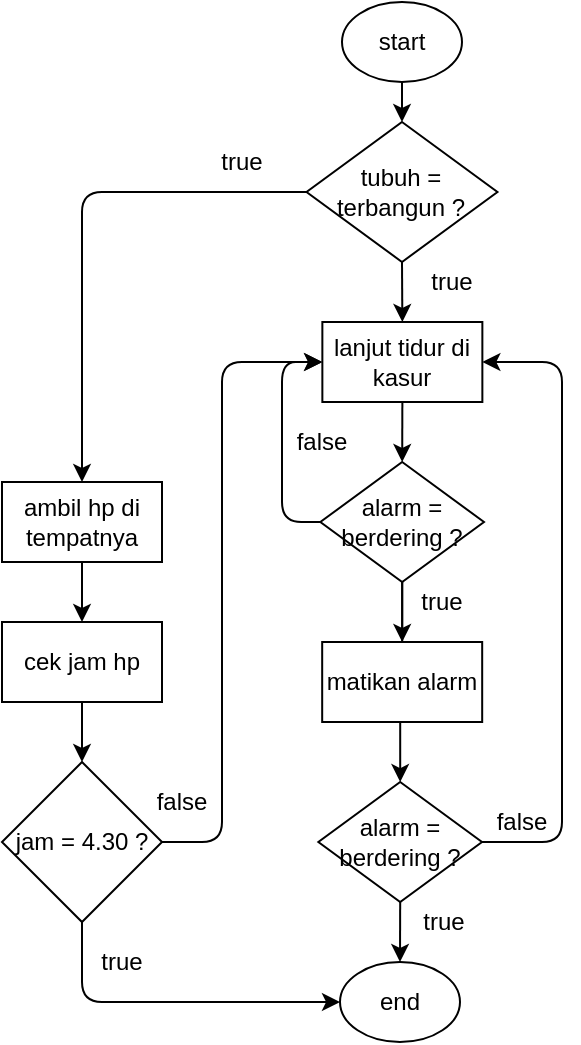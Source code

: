 <mxfile version="13.0.3" type="device"><diagram id="VRc9F7goCBBODv2buWy3" name="Halaman-1"><mxGraphModel dx="1021" dy="648" grid="1" gridSize="10" guides="1" tooltips="1" connect="1" arrows="1" fold="1" page="1" pageScale="1" pageWidth="850" pageHeight="1100" math="0" shadow="0"><root><mxCell id="0"/><mxCell id="1" parent="0"/><mxCell id="ntQbY0Ecug7alzLxBgMY-1" value="start" style="ellipse;whiteSpace=wrap;html=1;" vertex="1" parent="1"><mxGeometry x="350" y="10" width="60" height="40" as="geometry"/></mxCell><mxCell id="ntQbY0Ecug7alzLxBgMY-2" value="end" style="ellipse;whiteSpace=wrap;html=1;" vertex="1" parent="1"><mxGeometry x="349" y="490" width="60" height="40" as="geometry"/></mxCell><mxCell id="ntQbY0Ecug7alzLxBgMY-35" value="" style="edgeStyle=orthogonalEdgeStyle;rounded=0;orthogonalLoop=1;jettySize=auto;html=1;" edge="1" parent="1" source="ntQbY0Ecug7alzLxBgMY-3" target="ntQbY0Ecug7alzLxBgMY-34"><mxGeometry relative="1" as="geometry"/></mxCell><mxCell id="ntQbY0Ecug7alzLxBgMY-3" value="alarm = berdering ?" style="rhombus;whiteSpace=wrap;html=1;" vertex="1" parent="1"><mxGeometry x="339.18" y="240" width="81.82" height="60" as="geometry"/></mxCell><mxCell id="ntQbY0Ecug7alzLxBgMY-34" value="alarm = berdering ?" style="rhombus;whiteSpace=wrap;html=1;" vertex="1" parent="1"><mxGeometry x="338.18" y="400" width="81.82" height="60" as="geometry"/></mxCell><mxCell id="ntQbY0Ecug7alzLxBgMY-4" value="" style="endArrow=classic;html=1;exitX=0.5;exitY=1;exitDx=0;exitDy=0;entryX=0.5;entryY=0;entryDx=0;entryDy=0;" edge="1" parent="1" source="ntQbY0Ecug7alzLxBgMY-1" target="ntQbY0Ecug7alzLxBgMY-30"><mxGeometry width="50" height="50" relative="1" as="geometry"><mxPoint x="400" y="310" as="sourcePoint"/><mxPoint x="450" y="260" as="targetPoint"/></mxGeometry></mxCell><mxCell id="ntQbY0Ecug7alzLxBgMY-5" value="" style="endArrow=classic;html=1;exitX=0.5;exitY=1;exitDx=0;exitDy=0;entryX=0.5;entryY=0;entryDx=0;entryDy=0;" edge="1" parent="1" source="ntQbY0Ecug7alzLxBgMY-3" target="ntQbY0Ecug7alzLxBgMY-29"><mxGeometry width="50" height="50" relative="1" as="geometry"><mxPoint x="490" y="325" as="sourcePoint"/><mxPoint x="379" y="305" as="targetPoint"/></mxGeometry></mxCell><mxCell id="ntQbY0Ecug7alzLxBgMY-8" value="true" style="text;html=1;strokeColor=none;fillColor=none;align=center;verticalAlign=middle;whiteSpace=wrap;rounded=0;" vertex="1" parent="1"><mxGeometry x="380" y="300" width="40" height="20" as="geometry"/></mxCell><mxCell id="ntQbY0Ecug7alzLxBgMY-16" value="ambil hp di tempatnya" style="rounded=0;whiteSpace=wrap;html=1;" vertex="1" parent="1"><mxGeometry x="180" y="250" width="80" height="40" as="geometry"/></mxCell><mxCell id="ntQbY0Ecug7alzLxBgMY-18" value="" style="endArrow=classic;html=1;exitX=0.5;exitY=1;exitDx=0;exitDy=0;entryX=0.5;entryY=0;entryDx=0;entryDy=0;" edge="1" parent="1" source="ntQbY0Ecug7alzLxBgMY-16" target="ntQbY0Ecug7alzLxBgMY-19"><mxGeometry width="50" height="50" relative="1" as="geometry"><mxPoint x="339.09" y="250" as="sourcePoint"/><mxPoint x="220" y="330" as="targetPoint"/></mxGeometry></mxCell><mxCell id="ntQbY0Ecug7alzLxBgMY-19" value="cek jam hp" style="rounded=0;whiteSpace=wrap;html=1;" vertex="1" parent="1"><mxGeometry x="180" y="320" width="80" height="40" as="geometry"/></mxCell><mxCell id="ntQbY0Ecug7alzLxBgMY-22" value="jam = 4.30 ?" style="rhombus;whiteSpace=wrap;html=1;" vertex="1" parent="1"><mxGeometry x="180" y="390" width="80" height="80" as="geometry"/></mxCell><mxCell id="ntQbY0Ecug7alzLxBgMY-23" value="" style="endArrow=classic;html=1;exitX=0.5;exitY=1;exitDx=0;exitDy=0;entryX=0.5;entryY=0;entryDx=0;entryDy=0;" edge="1" parent="1" source="ntQbY0Ecug7alzLxBgMY-19" target="ntQbY0Ecug7alzLxBgMY-22"><mxGeometry width="50" height="50" relative="1" as="geometry"><mxPoint x="230" y="300" as="sourcePoint"/><mxPoint x="230" y="330" as="targetPoint"/></mxGeometry></mxCell><mxCell id="ntQbY0Ecug7alzLxBgMY-24" value="" style="endArrow=classic;html=1;exitX=0.5;exitY=1;exitDx=0;exitDy=0;entryX=0;entryY=0.5;entryDx=0;entryDy=0;" edge="1" parent="1" source="ntQbY0Ecug7alzLxBgMY-22" target="ntQbY0Ecug7alzLxBgMY-2"><mxGeometry width="50" height="50" relative="1" as="geometry"><mxPoint x="389.09" y="150" as="sourcePoint"/><mxPoint x="270" y="400" as="targetPoint"/><Array as="points"><mxPoint x="220" y="510"/></Array></mxGeometry></mxCell><mxCell id="ntQbY0Ecug7alzLxBgMY-25" value="true" style="text;html=1;strokeColor=none;fillColor=none;align=center;verticalAlign=middle;whiteSpace=wrap;rounded=0;" vertex="1" parent="1"><mxGeometry x="220" y="480" width="40" height="20" as="geometry"/></mxCell><mxCell id="ntQbY0Ecug7alzLxBgMY-26" value="" style="endArrow=classic;html=1;exitX=1;exitY=0.5;exitDx=0;exitDy=0;entryX=0;entryY=0.5;entryDx=0;entryDy=0;" edge="1" parent="1" source="ntQbY0Ecug7alzLxBgMY-22" target="ntQbY0Ecug7alzLxBgMY-33"><mxGeometry width="50" height="50" relative="1" as="geometry"><mxPoint x="90" y="370" as="sourcePoint"/><mxPoint x="140" y="320" as="targetPoint"/><Array as="points"><mxPoint x="290" y="430"/><mxPoint x="290" y="190"/></Array></mxGeometry></mxCell><mxCell id="ntQbY0Ecug7alzLxBgMY-27" value="false" style="text;html=1;strokeColor=none;fillColor=none;align=center;verticalAlign=middle;whiteSpace=wrap;rounded=0;" vertex="1" parent="1"><mxGeometry x="320" y="220" width="40" height="20" as="geometry"/></mxCell><mxCell id="ntQbY0Ecug7alzLxBgMY-29" value="matikan alarm" style="rounded=0;whiteSpace=wrap;html=1;" vertex="1" parent="1"><mxGeometry x="340.09" y="330" width="80" height="40" as="geometry"/></mxCell><mxCell id="ntQbY0Ecug7alzLxBgMY-30" value="tubuh = terbangun ?" style="rhombus;whiteSpace=wrap;html=1;" vertex="1" parent="1"><mxGeometry x="332.27" y="70" width="95.46" height="70" as="geometry"/></mxCell><mxCell id="ntQbY0Ecug7alzLxBgMY-31" value="" style="endArrow=classic;html=1;exitX=0;exitY=0.5;exitDx=0;exitDy=0;entryX=0.5;entryY=0;entryDx=0;entryDy=0;" edge="1" parent="1" source="ntQbY0Ecug7alzLxBgMY-30" target="ntQbY0Ecug7alzLxBgMY-16"><mxGeometry width="50" height="50" relative="1" as="geometry"><mxPoint x="280.0" y="80" as="sourcePoint"/><mxPoint x="280.0" y="130" as="targetPoint"/><Array as="points"><mxPoint x="220" y="105"/></Array></mxGeometry></mxCell><mxCell id="ntQbY0Ecug7alzLxBgMY-32" value="true" style="text;html=1;strokeColor=none;fillColor=none;align=center;verticalAlign=middle;whiteSpace=wrap;rounded=0;" vertex="1" parent="1"><mxGeometry x="280" y="80" width="40" height="20" as="geometry"/></mxCell><mxCell id="ntQbY0Ecug7alzLxBgMY-33" value="lanjut tidur di kasur" style="rounded=0;whiteSpace=wrap;html=1;" vertex="1" parent="1"><mxGeometry x="340.18" y="170" width="80" height="40" as="geometry"/></mxCell><mxCell id="ntQbY0Ecug7alzLxBgMY-36" value="" style="endArrow=classic;html=1;exitX=0.5;exitY=1;exitDx=0;exitDy=0;entryX=0.5;entryY=0;entryDx=0;entryDy=0;" edge="1" parent="1" source="ntQbY0Ecug7alzLxBgMY-30" target="ntQbY0Ecug7alzLxBgMY-33"><mxGeometry width="50" height="50" relative="1" as="geometry"><mxPoint x="560" y="190" as="sourcePoint"/><mxPoint x="610" y="140" as="targetPoint"/></mxGeometry></mxCell><mxCell id="ntQbY0Ecug7alzLxBgMY-37" value="true" style="text;html=1;strokeColor=none;fillColor=none;align=center;verticalAlign=middle;whiteSpace=wrap;rounded=0;" vertex="1" parent="1"><mxGeometry x="385" y="140" width="40" height="20" as="geometry"/></mxCell><mxCell id="ntQbY0Ecug7alzLxBgMY-38" value="" style="endArrow=classic;html=1;entryX=0.5;entryY=0;entryDx=0;entryDy=0;exitX=0.5;exitY=1;exitDx=0;exitDy=0;" edge="1" parent="1" source="ntQbY0Ecug7alzLxBgMY-33" target="ntQbY0Ecug7alzLxBgMY-3"><mxGeometry width="50" height="50" relative="1" as="geometry"><mxPoint x="550" y="250" as="sourcePoint"/><mxPoint x="630" y="280" as="targetPoint"/></mxGeometry></mxCell><mxCell id="ntQbY0Ecug7alzLxBgMY-41" value="" style="endArrow=classic;html=1;exitX=0.5;exitY=1;exitDx=0;exitDy=0;entryX=0.5;entryY=0;entryDx=0;entryDy=0;" edge="1" parent="1" source="ntQbY0Ecug7alzLxBgMY-34" target="ntQbY0Ecug7alzLxBgMY-2"><mxGeometry width="50" height="50" relative="1" as="geometry"><mxPoint x="680" y="380" as="sourcePoint"/><mxPoint x="730" y="330" as="targetPoint"/></mxGeometry></mxCell><mxCell id="ntQbY0Ecug7alzLxBgMY-42" value="true" style="text;html=1;strokeColor=none;fillColor=none;align=center;verticalAlign=middle;whiteSpace=wrap;rounded=0;" vertex="1" parent="1"><mxGeometry x="381" y="460" width="40" height="20" as="geometry"/></mxCell><mxCell id="ntQbY0Ecug7alzLxBgMY-43" value="" style="endArrow=classic;html=1;exitX=1;exitY=0.5;exitDx=0;exitDy=0;entryX=1;entryY=0.5;entryDx=0;entryDy=0;" edge="1" parent="1" source="ntQbY0Ecug7alzLxBgMY-34" target="ntQbY0Ecug7alzLxBgMY-33"><mxGeometry width="50" height="50" relative="1" as="geometry"><mxPoint x="560" y="410" as="sourcePoint"/><mxPoint x="520" y="220" as="targetPoint"/><Array as="points"><mxPoint x="460" y="430"/><mxPoint x="460" y="190"/></Array></mxGeometry></mxCell><mxCell id="ntQbY0Ecug7alzLxBgMY-50" value="" style="endArrow=classic;html=1;exitX=0;exitY=0.5;exitDx=0;exitDy=0;" edge="1" parent="1" source="ntQbY0Ecug7alzLxBgMY-3"><mxGeometry width="50" height="50" relative="1" as="geometry"><mxPoint x="320" y="290" as="sourcePoint"/><mxPoint x="340" y="190" as="targetPoint"/><Array as="points"><mxPoint x="320" y="270"/><mxPoint x="320" y="190"/></Array></mxGeometry></mxCell><mxCell id="ntQbY0Ecug7alzLxBgMY-54" value="false" style="text;html=1;strokeColor=none;fillColor=none;align=center;verticalAlign=middle;whiteSpace=wrap;rounded=0;" vertex="1" parent="1"><mxGeometry x="250" y="400" width="40" height="20" as="geometry"/></mxCell><mxCell id="ntQbY0Ecug7alzLxBgMY-57" value="false" style="text;html=1;strokeColor=none;fillColor=none;align=center;verticalAlign=middle;whiteSpace=wrap;rounded=0;" vertex="1" parent="1"><mxGeometry x="420" y="410" width="40" height="20" as="geometry"/></mxCell></root></mxGraphModel></diagram></mxfile>